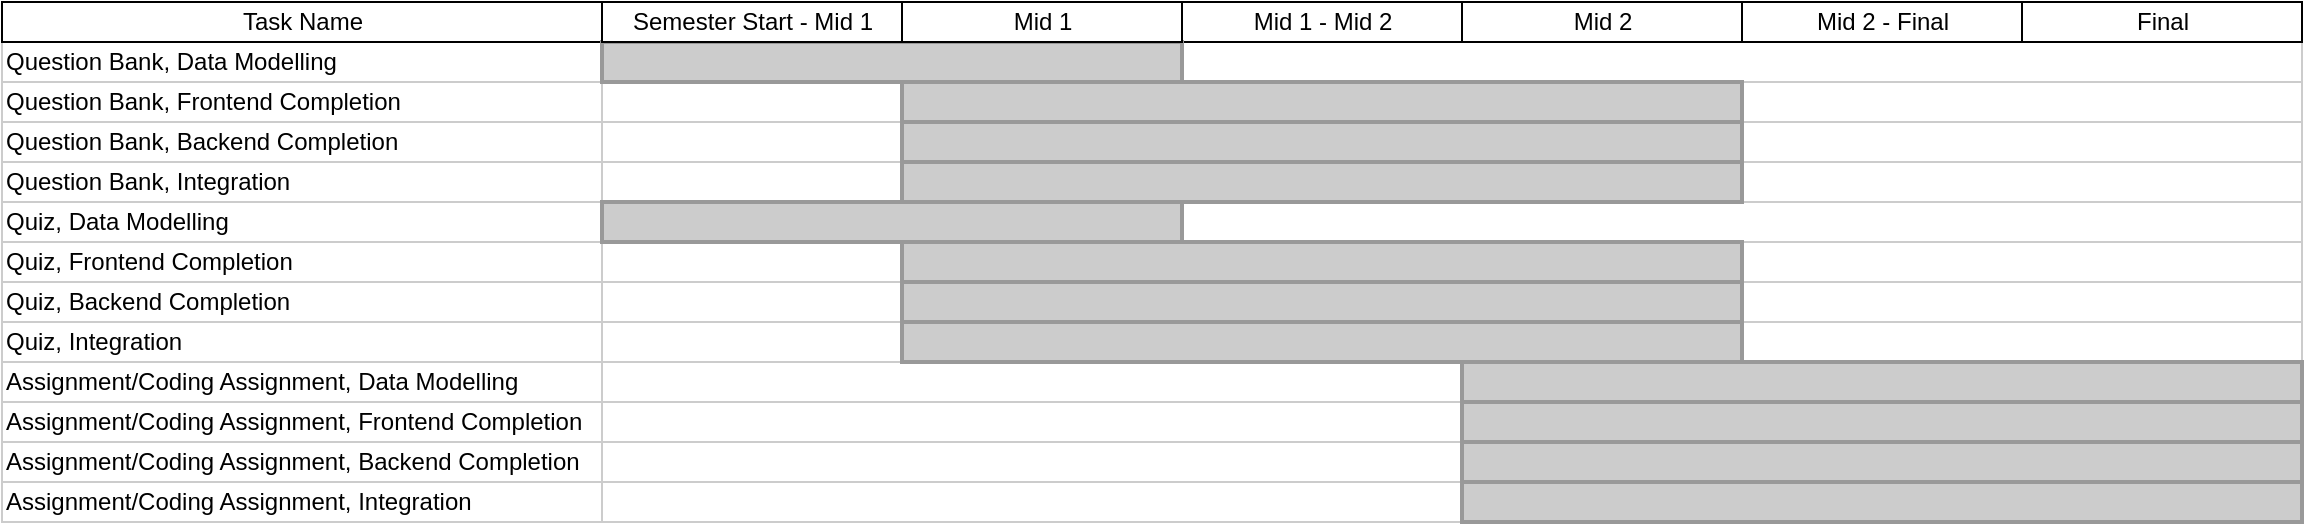 <mxfile version="17.0.0" type="github">
  <diagram name="Page-1" id="fc2ac565-0d4e-3f0d-88b0-a54af1634ed7">
    <mxGraphModel dx="873" dy="526" grid="1" gridSize="10" guides="1" tooltips="1" connect="0" arrows="1" fold="1" page="1" pageScale="1.5" pageWidth="1169" pageHeight="827" background="none" math="0" shadow="0">
      <root>
        <mxCell id="0" style=";html=1;" />
        <mxCell id="1" style=";html=1;" parent="0" />
        <mxCell id="75" value="Question Bank, Data Modelling" style="align=left;strokeColor=#CCCCCC;html=1;" parent="1" vertex="1">
          <mxGeometry x="200" y="140" width="300" height="20" as="geometry" />
        </mxCell>
        <mxCell id="80" value="Question Bank, Frontend Completion" style="align=left;strokeColor=#CCCCCC;html=1;" parent="1" vertex="1">
          <mxGeometry x="200" y="160" width="300" height="20" as="geometry" />
        </mxCell>
        <mxCell id="85" value="Question Bank, Backend Completion" style="align=left;strokeColor=#CCCCCC;html=1;" parent="1" vertex="1">
          <mxGeometry x="200" y="180" width="300" height="20" as="geometry" />
        </mxCell>
        <mxCell id="90" value="Question Bank, Integration" style="align=left;strokeColor=#CCCCCC;html=1;" parent="1" vertex="1">
          <mxGeometry x="200" y="200" width="300" height="20" as="geometry" />
        </mxCell>
        <mxCell id="95" value="Quiz, Frontend Completion" style="align=left;strokeColor=#CCCCCC;html=1;" parent="1" vertex="1">
          <mxGeometry x="200" y="240" width="300" height="20" as="geometry" />
        </mxCell>
        <mxCell id="100" value="Quiz, Backend Completion" style="align=left;strokeColor=#CCCCCC;html=1;" parent="1" vertex="1">
          <mxGeometry x="200" y="260" width="300" height="20" as="geometry" />
        </mxCell>
        <mxCell id="2" value="Task Name" style="strokeWidth=1;fontStyle=0;html=1;" parent="1" vertex="1">
          <mxGeometry x="200" y="120" width="300" height="20" as="geometry" />
        </mxCell>
        <mxCell id="67c90442a009f359-289" value="Quiz, Integration" style="align=left;strokeColor=#CCCCCC;html=1;" parent="1" vertex="1">
          <mxGeometry x="200" y="280" width="300" height="20" as="geometry" />
        </mxCell>
        <mxCell id="67c90442a009f359-290" value="Quiz, Data Modelling" style="align=left;strokeColor=#CCCCCC;html=1;" parent="1" vertex="1">
          <mxGeometry x="200" y="220" width="300" height="20" as="geometry" />
        </mxCell>
        <mxCell id="67c90442a009f359-291" value="" style="align=left;strokeColor=#CCCCCC;html=1;" parent="1" vertex="1">
          <mxGeometry x="500" y="140" width="850" height="20" as="geometry" />
        </mxCell>
        <mxCell id="67c90442a009f359-278" value="Mid 1 - Mid 2" style="strokeWidth=1;fontStyle=0;html=1;" parent="1" vertex="1">
          <mxGeometry x="790" y="120" width="140" height="20" as="geometry" />
        </mxCell>
        <mxCell id="67c90442a009f359-279" value="Mid 2" style="strokeWidth=1;fontStyle=0;html=1;" parent="1" vertex="1">
          <mxGeometry x="930" y="120" width="140" height="20" as="geometry" />
        </mxCell>
        <mxCell id="67c90442a009f359-280" value="Mid 2 - Final" style="strokeWidth=1;fontStyle=0;html=1;" parent="1" vertex="1">
          <mxGeometry x="1070" y="120" width="140" height="20" as="geometry" />
        </mxCell>
        <mxCell id="67c90442a009f359-281" value="Final" style="strokeWidth=1;fontStyle=0;html=1;" parent="1" vertex="1">
          <mxGeometry x="1210" y="120" width="140" height="20" as="geometry" />
        </mxCell>
        <mxCell id="67c90442a009f359-292" value="" style="align=left;strokeColor=#CCCCCC;html=1;" parent="1" vertex="1">
          <mxGeometry x="500" y="160" width="850" height="20" as="geometry" />
        </mxCell>
        <mxCell id="67c90442a009f359-293" value="" style="align=left;strokeColor=#CCCCCC;html=1;" parent="1" vertex="1">
          <mxGeometry x="500" y="180" width="850" height="20" as="geometry" />
        </mxCell>
        <mxCell id="67c90442a009f359-294" value="" style="align=left;strokeColor=#CCCCCC;html=1;" parent="1" vertex="1">
          <mxGeometry x="500" y="200" width="850" height="20" as="geometry" />
        </mxCell>
        <mxCell id="67c90442a009f359-295" value="" style="align=left;strokeColor=#CCCCCC;html=1;" parent="1" vertex="1">
          <mxGeometry x="500" y="240" width="850" height="20" as="geometry" />
        </mxCell>
        <mxCell id="67c90442a009f359-296" value="" style="align=left;strokeColor=#CCCCCC;html=1;" parent="1" vertex="1">
          <mxGeometry x="500" y="260" width="850" height="20" as="geometry" />
        </mxCell>
        <mxCell id="67c90442a009f359-297" value="" style="align=left;strokeColor=#CCCCCC;html=1;" parent="1" vertex="1">
          <mxGeometry x="500" y="280" width="850" height="20" as="geometry" />
        </mxCell>
        <mxCell id="67c90442a009f359-298" value="" style="align=left;strokeColor=#CCCCCC;html=1;" parent="1" vertex="1">
          <mxGeometry x="500" y="220" width="850" height="20" as="geometry" />
        </mxCell>
        <mxCell id="67c90442a009f359-299" value="" style="whiteSpace=wrap;html=1;strokeWidth=2;fillColor=#CCCCCC;gradientColor=none;fontSize=14;align=center;strokeColor=#999999;" parent="1" vertex="1">
          <mxGeometry x="500" y="140" width="290" height="20" as="geometry" />
        </mxCell>
        <mxCell id="67c90442a009f359-300" value="" style="whiteSpace=wrap;html=1;strokeWidth=2;fillColor=#CCCCCC;gradientColor=none;fontSize=14;align=center;strokeColor=#999999;" parent="1" vertex="1">
          <mxGeometry x="650" y="160" width="420" height="20" as="geometry" />
        </mxCell>
        <mxCell id="67c90442a009f359-301" value="" style="whiteSpace=wrap;html=1;strokeWidth=2;fillColor=#CCCCCC;gradientColor=none;fontSize=14;align=center;strokeColor=#999999;" parent="1" vertex="1">
          <mxGeometry x="650" y="180" width="420" height="20" as="geometry" />
        </mxCell>
        <mxCell id="67c90442a009f359-302" value="" style="whiteSpace=wrap;html=1;strokeWidth=2;fillColor=#CCCCCC;gradientColor=none;fontSize=14;align=center;strokeColor=#999999;" parent="1" vertex="1">
          <mxGeometry x="650" y="200" width="420" height="20" as="geometry" />
        </mxCell>
        <mxCell id="67c90442a009f359-303" value="" style="whiteSpace=wrap;html=1;strokeWidth=2;fillColor=#CCCCCC;gradientColor=none;fontSize=14;align=center;strokeColor=#999999;" parent="1" vertex="1">
          <mxGeometry x="650" y="240" width="420" height="20" as="geometry" />
        </mxCell>
        <mxCell id="67c90442a009f359-304" value="" style="whiteSpace=wrap;html=1;strokeWidth=2;fillColor=#CCCCCC;gradientColor=none;fontSize=14;align=center;strokeColor=#999999;" parent="1" vertex="1">
          <mxGeometry x="650" y="260" width="420" height="20" as="geometry" />
        </mxCell>
        <mxCell id="JHcdZS_edr6rCve4g2-p-106" value="Mid 1" style="strokeWidth=1;fontStyle=0;html=1;" parent="1" vertex="1">
          <mxGeometry x="650" y="120" width="140" height="20" as="geometry" />
        </mxCell>
        <mxCell id="f_08WI3DNBTXrXyUixLL-102" value="Assignment/Coding Assignment, Data Modelling" style="align=left;strokeColor=#CCCCCC;html=1;" vertex="1" parent="1">
          <mxGeometry x="200" y="300" width="300" height="20" as="geometry" />
        </mxCell>
        <mxCell id="f_08WI3DNBTXrXyUixLL-103" value="" style="align=left;strokeColor=#CCCCCC;html=1;" vertex="1" parent="1">
          <mxGeometry x="500" y="300" width="850" height="20" as="geometry" />
        </mxCell>
        <mxCell id="f_08WI3DNBTXrXyUixLL-104" value="Assignment/Coding Assignment, Frontend Completion" style="align=left;strokeColor=#CCCCCC;html=1;" vertex="1" parent="1">
          <mxGeometry x="200" y="320" width="300" height="20" as="geometry" />
        </mxCell>
        <mxCell id="f_08WI3DNBTXrXyUixLL-105" value="" style="align=left;strokeColor=#CCCCCC;html=1;" vertex="1" parent="1">
          <mxGeometry x="500" y="320" width="850" height="20" as="geometry" />
        </mxCell>
        <mxCell id="f_08WI3DNBTXrXyUixLL-106" value="Assignment/Coding Assignment, Backend Completion" style="align=left;strokeColor=#CCCCCC;html=1;" vertex="1" parent="1">
          <mxGeometry x="200" y="340" width="300" height="20" as="geometry" />
        </mxCell>
        <mxCell id="f_08WI3DNBTXrXyUixLL-107" value="" style="align=left;strokeColor=#CCCCCC;html=1;" vertex="1" parent="1">
          <mxGeometry x="500" y="340" width="850" height="20" as="geometry" />
        </mxCell>
        <mxCell id="f_08WI3DNBTXrXyUixLL-108" value="Assignment/Coding Assignment, Integration" style="align=left;strokeColor=#CCCCCC;html=1;" vertex="1" parent="1">
          <mxGeometry x="200" y="360" width="300" height="20" as="geometry" />
        </mxCell>
        <mxCell id="f_08WI3DNBTXrXyUixLL-109" value="" style="align=left;strokeColor=#CCCCCC;html=1;" vertex="1" parent="1">
          <mxGeometry x="500" y="360" width="850" height="20" as="geometry" />
        </mxCell>
        <mxCell id="4" value="Semester Start - Mid 1" style="strokeWidth=1;fontStyle=0;html=1;" parent="1" vertex="1">
          <mxGeometry x="500" y="120" width="150" height="20" as="geometry" />
        </mxCell>
        <mxCell id="f_08WI3DNBTXrXyUixLL-111" value="" style="whiteSpace=wrap;html=1;strokeWidth=2;fillColor=#CCCCCC;gradientColor=none;fontSize=14;align=center;strokeColor=#999999;" vertex="1" parent="1">
          <mxGeometry x="500" y="220" width="290" height="20" as="geometry" />
        </mxCell>
        <mxCell id="f_08WI3DNBTXrXyUixLL-112" value="" style="whiteSpace=wrap;html=1;strokeWidth=2;fillColor=#CCCCCC;gradientColor=none;fontSize=14;align=center;strokeColor=#999999;" vertex="1" parent="1">
          <mxGeometry x="650" y="280" width="420" height="20" as="geometry" />
        </mxCell>
        <mxCell id="f_08WI3DNBTXrXyUixLL-113" value="" style="whiteSpace=wrap;html=1;strokeWidth=2;fillColor=#CCCCCC;gradientColor=none;fontSize=14;align=center;strokeColor=#999999;" vertex="1" parent="1">
          <mxGeometry x="930" y="300" width="420" height="20" as="geometry" />
        </mxCell>
        <mxCell id="f_08WI3DNBTXrXyUixLL-114" value="" style="whiteSpace=wrap;html=1;strokeWidth=2;fillColor=#CCCCCC;gradientColor=none;fontSize=14;align=center;strokeColor=#999999;" vertex="1" parent="1">
          <mxGeometry x="930" y="320" width="420" height="20" as="geometry" />
        </mxCell>
        <mxCell id="f_08WI3DNBTXrXyUixLL-115" value="" style="whiteSpace=wrap;html=1;strokeWidth=2;fillColor=#CCCCCC;gradientColor=none;fontSize=14;align=center;strokeColor=#999999;" vertex="1" parent="1">
          <mxGeometry x="930" y="340" width="420" height="20" as="geometry" />
        </mxCell>
        <mxCell id="f_08WI3DNBTXrXyUixLL-116" value="" style="whiteSpace=wrap;html=1;strokeWidth=2;fillColor=#CCCCCC;gradientColor=none;fontSize=14;align=center;strokeColor=#999999;" vertex="1" parent="1">
          <mxGeometry x="930" y="360" width="420" height="20" as="geometry" />
        </mxCell>
      </root>
    </mxGraphModel>
  </diagram>
</mxfile>
